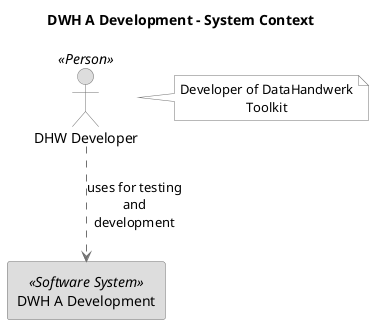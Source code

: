 @startuml(id=DWHADevelopment-SystemContext)
title DWH A Development - System Context

skinparam {
  shadowing false
  arrowColor #707070
  actorBorderColor #707070
  componentBorderColor #707070
  rectangleBorderColor #707070
  noteBackgroundColor #ffffff
  noteBorderColor #707070
  defaultTextAlignment center
  wrapWidth 200
  maxMessageSize 100
}
actor "DHW Developer" <<Person>> as 1 #dddddd
note right of 1
  Developer of DataHandwerk Toolkit
end note
rectangle 3 <<Software System>> #dddddd [
  DWH A Development
]
1 .[#707070].> 3 : uses for testing and development
@enduml
